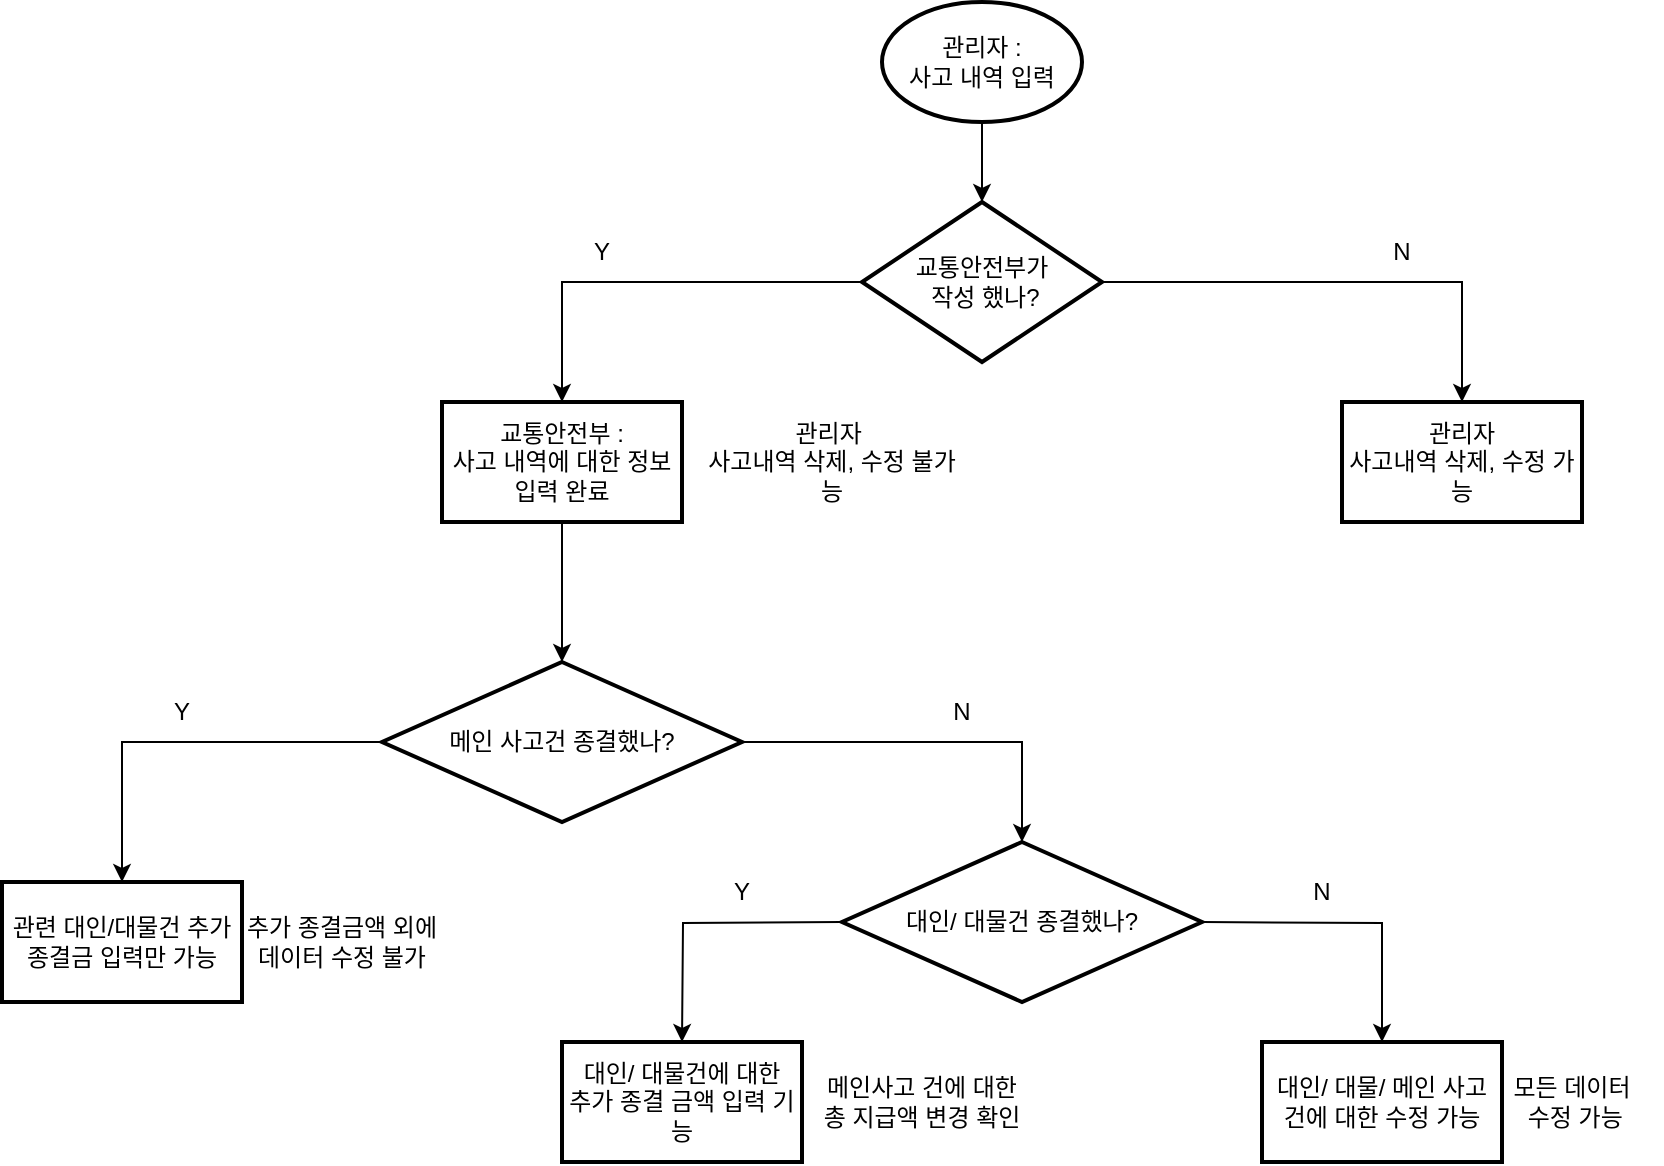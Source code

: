 <mxfile version="28.1.1">
  <diagram name="페이지-1" id="YYQJibuNN_Ju3tERSoz2">
    <mxGraphModel dx="2347" dy="762" grid="1" gridSize="10" guides="1" tooltips="1" connect="1" arrows="1" fold="1" page="1" pageScale="1" pageWidth="827" pageHeight="1169" math="0" shadow="0">
      <root>
        <mxCell id="0" />
        <mxCell id="1" parent="0" />
        <mxCell id="mpjfljcCP_R2rOhrj0Ar-3" value="" style="edgeStyle=orthogonalEdgeStyle;rounded=0;orthogonalLoop=1;jettySize=auto;html=1;" edge="1" parent="1" source="mpjfljcCP_R2rOhrj0Ar-1" target="mpjfljcCP_R2rOhrj0Ar-2">
          <mxGeometry relative="1" as="geometry" />
        </mxCell>
        <mxCell id="mpjfljcCP_R2rOhrj0Ar-1" value="관리자 :&lt;br&gt;사고 내역 입력" style="strokeWidth=2;html=1;shape=mxgraph.flowchart.start_1;whiteSpace=wrap;" vertex="1" parent="1">
          <mxGeometry x="350" y="20" width="100" height="60" as="geometry" />
        </mxCell>
        <mxCell id="mpjfljcCP_R2rOhrj0Ar-5" value="" style="edgeStyle=orthogonalEdgeStyle;rounded=0;orthogonalLoop=1;jettySize=auto;html=1;" edge="1" parent="1" source="mpjfljcCP_R2rOhrj0Ar-2" target="mpjfljcCP_R2rOhrj0Ar-4">
          <mxGeometry relative="1" as="geometry" />
        </mxCell>
        <mxCell id="mpjfljcCP_R2rOhrj0Ar-7" value="" style="edgeStyle=orthogonalEdgeStyle;rounded=0;orthogonalLoop=1;jettySize=auto;html=1;" edge="1" parent="1" source="mpjfljcCP_R2rOhrj0Ar-2" target="mpjfljcCP_R2rOhrj0Ar-6">
          <mxGeometry relative="1" as="geometry" />
        </mxCell>
        <mxCell id="mpjfljcCP_R2rOhrj0Ar-2" value="교통안전부가&lt;br&gt;&amp;nbsp;작성 했나?" style="rhombus;whiteSpace=wrap;html=1;strokeWidth=2;" vertex="1" parent="1">
          <mxGeometry x="340" y="120" width="120" height="80" as="geometry" />
        </mxCell>
        <mxCell id="mpjfljcCP_R2rOhrj0Ar-33" value="" style="edgeStyle=orthogonalEdgeStyle;rounded=0;orthogonalLoop=1;jettySize=auto;html=1;" edge="1" parent="1" source="mpjfljcCP_R2rOhrj0Ar-4" target="mpjfljcCP_R2rOhrj0Ar-32">
          <mxGeometry relative="1" as="geometry" />
        </mxCell>
        <mxCell id="mpjfljcCP_R2rOhrj0Ar-4" value="교통안전부 :&lt;br&gt;사고 내역에 대한 정보 &lt;br&gt;입력 완료" style="whiteSpace=wrap;html=1;strokeWidth=2;" vertex="1" parent="1">
          <mxGeometry x="130" y="220" width="120" height="60" as="geometry" />
        </mxCell>
        <mxCell id="mpjfljcCP_R2rOhrj0Ar-6" value="관리자&lt;br&gt;사고내역 삭제, 수정 가능" style="whiteSpace=wrap;html=1;strokeWidth=2;" vertex="1" parent="1">
          <mxGeometry x="580" y="220" width="120" height="60" as="geometry" />
        </mxCell>
        <mxCell id="mpjfljcCP_R2rOhrj0Ar-8" value="Y" style="text;html=1;align=center;verticalAlign=middle;whiteSpace=wrap;rounded=0;" vertex="1" parent="1">
          <mxGeometry x="180" y="130" width="60" height="30" as="geometry" />
        </mxCell>
        <mxCell id="mpjfljcCP_R2rOhrj0Ar-9" value="N" style="text;html=1;align=center;verticalAlign=middle;whiteSpace=wrap;rounded=0;" vertex="1" parent="1">
          <mxGeometry x="580" y="130" width="60" height="30" as="geometry" />
        </mxCell>
        <mxCell id="mpjfljcCP_R2rOhrj0Ar-10" value="관리자&amp;nbsp;&lt;br&gt;사고내역 삭제, 수정 불가능" style="text;html=1;align=center;verticalAlign=middle;whiteSpace=wrap;rounded=0;" vertex="1" parent="1">
          <mxGeometry x="260" y="220" width="130" height="60" as="geometry" />
        </mxCell>
        <mxCell id="mpjfljcCP_R2rOhrj0Ar-15" value="" style="edgeStyle=orthogonalEdgeStyle;rounded=0;orthogonalLoop=1;jettySize=auto;html=1;" edge="1" parent="1">
          <mxGeometry relative="1" as="geometry">
            <mxPoint x="330" y="480" as="sourcePoint" />
            <mxPoint x="250" y="540" as="targetPoint" />
          </mxGeometry>
        </mxCell>
        <mxCell id="mpjfljcCP_R2rOhrj0Ar-17" value="" style="edgeStyle=orthogonalEdgeStyle;rounded=0;orthogonalLoop=1;jettySize=auto;html=1;" edge="1" parent="1" target="mpjfljcCP_R2rOhrj0Ar-16">
          <mxGeometry relative="1" as="geometry">
            <mxPoint x="510" y="480" as="sourcePoint" />
          </mxGeometry>
        </mxCell>
        <mxCell id="mpjfljcCP_R2rOhrj0Ar-16" value="대인/ 대물/ 메인 사고 건에 대한 수정 가능" style="whiteSpace=wrap;html=1;strokeWidth=2;" vertex="1" parent="1">
          <mxGeometry x="540" y="540" width="120" height="60" as="geometry" />
        </mxCell>
        <mxCell id="mpjfljcCP_R2rOhrj0Ar-18" value="N" style="text;html=1;align=center;verticalAlign=middle;whiteSpace=wrap;rounded=0;" vertex="1" parent="1">
          <mxGeometry x="540" y="450" width="60" height="30" as="geometry" />
        </mxCell>
        <mxCell id="mpjfljcCP_R2rOhrj0Ar-19" value="Y" style="text;html=1;align=center;verticalAlign=middle;whiteSpace=wrap;rounded=0;" vertex="1" parent="1">
          <mxGeometry x="250" y="450" width="60" height="30" as="geometry" />
        </mxCell>
        <mxCell id="mpjfljcCP_R2rOhrj0Ar-20" value="메인사고 건에 대한 &lt;br&gt;총 지급액 변경 확인" style="text;html=1;align=center;verticalAlign=middle;whiteSpace=wrap;rounded=0;" vertex="1" parent="1">
          <mxGeometry x="300" y="540" width="140" height="60" as="geometry" />
        </mxCell>
        <mxCell id="mpjfljcCP_R2rOhrj0Ar-21" value="모든 데이터&lt;br&gt;&amp;nbsp;수정 가능" style="text;html=1;align=center;verticalAlign=middle;whiteSpace=wrap;rounded=0;" vertex="1" parent="1">
          <mxGeometry x="650" y="540" width="90" height="60" as="geometry" />
        </mxCell>
        <mxCell id="mpjfljcCP_R2rOhrj0Ar-30" value="대인/ 대물건에 대한&lt;br&gt;추가 종결 금액 입력 기능" style="whiteSpace=wrap;html=1;strokeWidth=2;" vertex="1" parent="1">
          <mxGeometry x="190" y="540" width="120" height="60" as="geometry" />
        </mxCell>
        <mxCell id="mpjfljcCP_R2rOhrj0Ar-35" value="" style="edgeStyle=orthogonalEdgeStyle;rounded=0;orthogonalLoop=1;jettySize=auto;html=1;" edge="1" parent="1" source="mpjfljcCP_R2rOhrj0Ar-32" target="mpjfljcCP_R2rOhrj0Ar-34">
          <mxGeometry relative="1" as="geometry" />
        </mxCell>
        <mxCell id="mpjfljcCP_R2rOhrj0Ar-39" value="" style="edgeStyle=orthogonalEdgeStyle;rounded=0;orthogonalLoop=1;jettySize=auto;html=1;" edge="1" parent="1" source="mpjfljcCP_R2rOhrj0Ar-32" target="mpjfljcCP_R2rOhrj0Ar-38">
          <mxGeometry relative="1" as="geometry" />
        </mxCell>
        <mxCell id="mpjfljcCP_R2rOhrj0Ar-32" value="메인 사고건 종결했나?" style="rhombus;whiteSpace=wrap;html=1;strokeWidth=2;" vertex="1" parent="1">
          <mxGeometry x="100" y="350" width="180" height="80" as="geometry" />
        </mxCell>
        <mxCell id="mpjfljcCP_R2rOhrj0Ar-34" value="관련 대인/대물건 추가 종결금 입력만 가능" style="whiteSpace=wrap;html=1;strokeWidth=2;" vertex="1" parent="1">
          <mxGeometry x="-90" y="460" width="120" height="60" as="geometry" />
        </mxCell>
        <mxCell id="mpjfljcCP_R2rOhrj0Ar-38" value="대인/ 대물건 종결했나?" style="rhombus;whiteSpace=wrap;html=1;strokeWidth=2;" vertex="1" parent="1">
          <mxGeometry x="330" y="440" width="180" height="80" as="geometry" />
        </mxCell>
        <mxCell id="mpjfljcCP_R2rOhrj0Ar-41" value="Y" style="text;html=1;align=center;verticalAlign=middle;whiteSpace=wrap;rounded=0;" vertex="1" parent="1">
          <mxGeometry x="-30" y="360" width="60" height="30" as="geometry" />
        </mxCell>
        <mxCell id="mpjfljcCP_R2rOhrj0Ar-42" value="N" style="text;html=1;align=center;verticalAlign=middle;whiteSpace=wrap;rounded=0;" vertex="1" parent="1">
          <mxGeometry x="360" y="360" width="60" height="30" as="geometry" />
        </mxCell>
        <mxCell id="mpjfljcCP_R2rOhrj0Ar-43" value="추가 종결금액 외에 데이터 수정 불가" style="text;html=1;align=center;verticalAlign=middle;whiteSpace=wrap;rounded=0;" vertex="1" parent="1">
          <mxGeometry x="30" y="462.5" width="100" height="55" as="geometry" />
        </mxCell>
      </root>
    </mxGraphModel>
  </diagram>
</mxfile>
